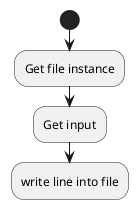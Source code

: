 @startuml
'https://plantuml.com/activity-diagram-beta

start
    :Get file instance;
    :Get input;
    :write line into file;

@enduml
